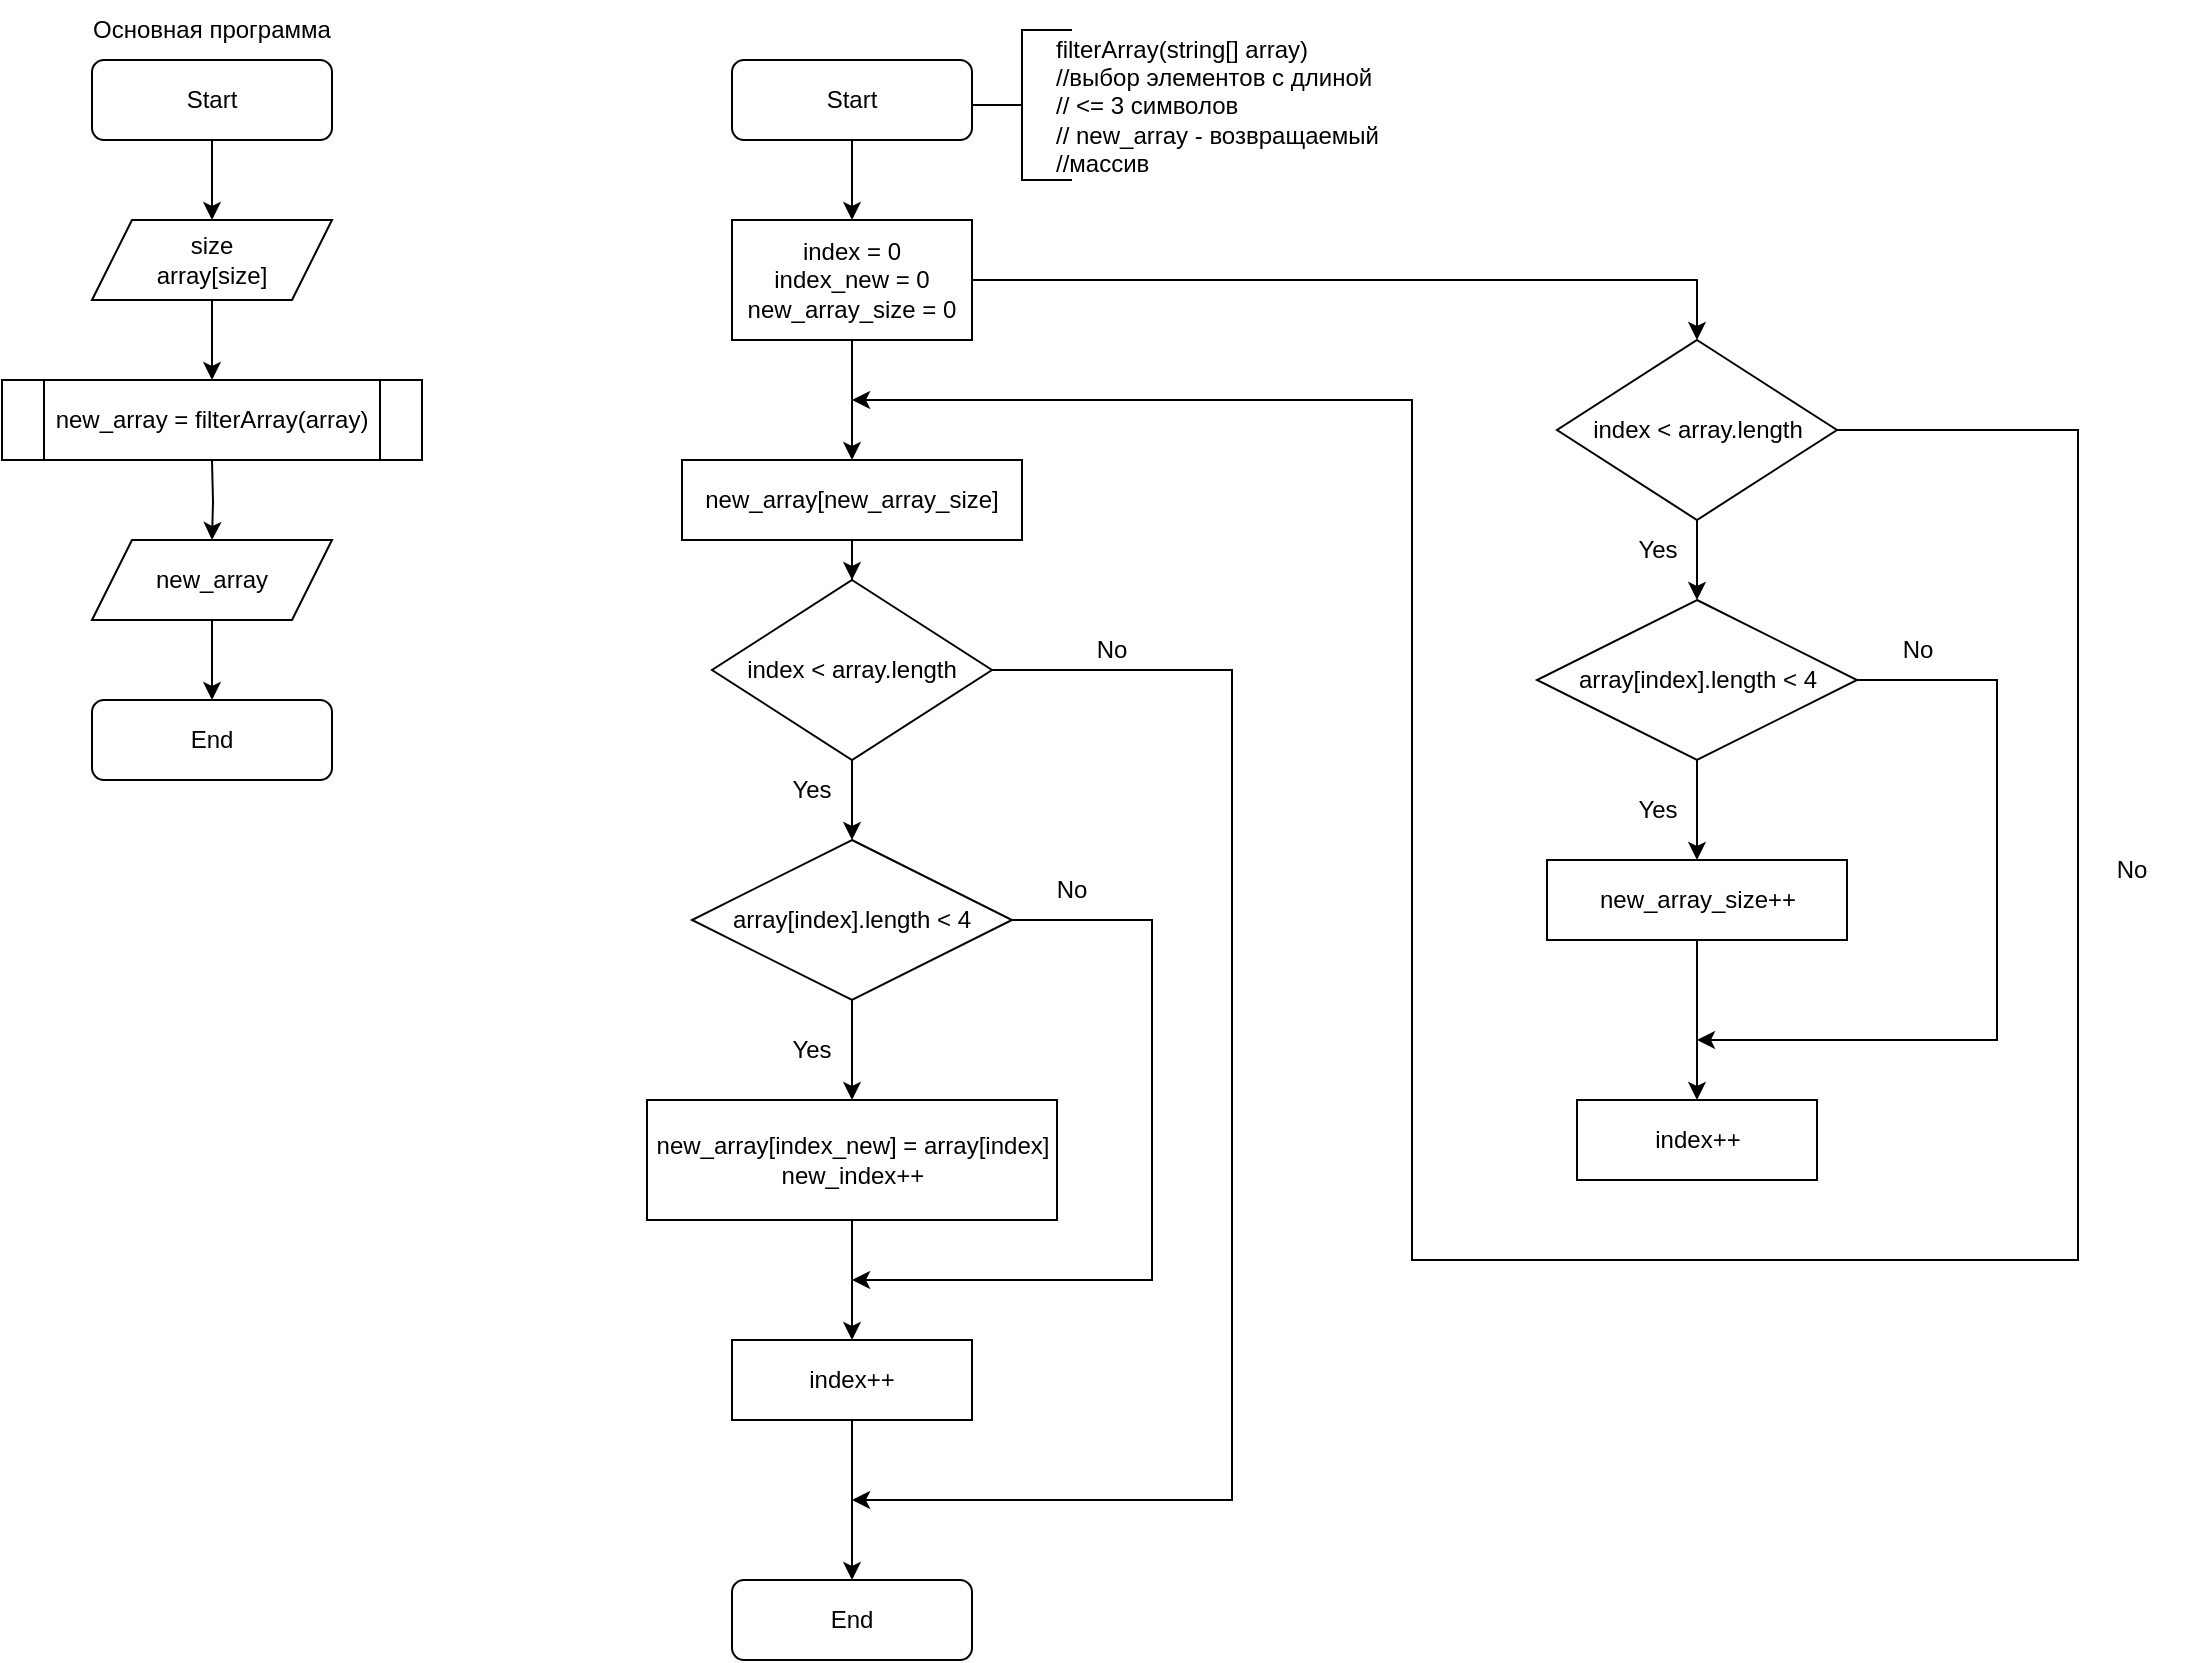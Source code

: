 <mxfile version="21.0.8" type="device"><diagram name="Страница 1" id="K0DYUl2TGPZs4xbp6sMs"><mxGraphModel dx="1434" dy="796" grid="1" gridSize="10" guides="1" tooltips="1" connect="1" arrows="1" fold="1" page="1" pageScale="1" pageWidth="1169" pageHeight="827" math="0" shadow="0"><root><mxCell id="0"/><mxCell id="1" parent="0"/><mxCell id="tzqRXwnZ9dIMLJSxcSaA-6" value="" style="edgeStyle=orthogonalEdgeStyle;rounded=0;orthogonalLoop=1;jettySize=auto;html=1;" edge="1" parent="1" source="tzqRXwnZ9dIMLJSxcSaA-1" target="tzqRXwnZ9dIMLJSxcSaA-3"><mxGeometry relative="1" as="geometry"/></mxCell><mxCell id="tzqRXwnZ9dIMLJSxcSaA-1" value="Start" style="rounded=1;whiteSpace=wrap;html=1;" vertex="1" parent="1"><mxGeometry x="70" y="40" width="120" height="40" as="geometry"/></mxCell><mxCell id="tzqRXwnZ9dIMLJSxcSaA-2" value="End" style="rounded=1;whiteSpace=wrap;html=1;" vertex="1" parent="1"><mxGeometry x="70" y="360" width="120" height="40" as="geometry"/></mxCell><mxCell id="tzqRXwnZ9dIMLJSxcSaA-7" value="" style="edgeStyle=orthogonalEdgeStyle;rounded=0;orthogonalLoop=1;jettySize=auto;html=1;" edge="1" parent="1" source="tzqRXwnZ9dIMLJSxcSaA-3"><mxGeometry relative="1" as="geometry"><mxPoint x="130" y="200" as="targetPoint"/></mxGeometry></mxCell><mxCell id="tzqRXwnZ9dIMLJSxcSaA-3" value="size&lt;br&gt;array[size]" style="shape=parallelogram;perimeter=parallelogramPerimeter;whiteSpace=wrap;html=1;fixedSize=1;" vertex="1" parent="1"><mxGeometry x="70" y="120" width="120" height="40" as="geometry"/></mxCell><mxCell id="tzqRXwnZ9dIMLJSxcSaA-8" value="" style="edgeStyle=orthogonalEdgeStyle;rounded=0;orthogonalLoop=1;jettySize=auto;html=1;" edge="1" parent="1" target="tzqRXwnZ9dIMLJSxcSaA-5"><mxGeometry relative="1" as="geometry"><mxPoint x="130" y="240" as="sourcePoint"/></mxGeometry></mxCell><mxCell id="tzqRXwnZ9dIMLJSxcSaA-9" value="" style="edgeStyle=orthogonalEdgeStyle;rounded=0;orthogonalLoop=1;jettySize=auto;html=1;" edge="1" parent="1" source="tzqRXwnZ9dIMLJSxcSaA-5" target="tzqRXwnZ9dIMLJSxcSaA-2"><mxGeometry relative="1" as="geometry"/></mxCell><mxCell id="tzqRXwnZ9dIMLJSxcSaA-5" value="new_array" style="shape=parallelogram;perimeter=parallelogramPerimeter;whiteSpace=wrap;html=1;fixedSize=1;" vertex="1" parent="1"><mxGeometry x="70" y="280" width="120" height="40" as="geometry"/></mxCell><mxCell id="tzqRXwnZ9dIMLJSxcSaA-10" value="Основная программа" style="text;html=1;strokeColor=none;fillColor=none;align=center;verticalAlign=middle;whiteSpace=wrap;rounded=0;" vertex="1" parent="1"><mxGeometry x="60" y="10" width="140" height="30" as="geometry"/></mxCell><mxCell id="tzqRXwnZ9dIMLJSxcSaA-11" value="filterArray(string[] array)&lt;br&gt;//выбор элементов с длиной&lt;br&gt;// &amp;lt;= 3 символов&lt;br&gt;// new_array - возвращаемый //массив" style="text;html=1;strokeColor=none;fillColor=none;align=left;verticalAlign=middle;whiteSpace=wrap;rounded=0;" vertex="1" parent="1"><mxGeometry x="550" y="32.5" width="170" height="60" as="geometry"/></mxCell><mxCell id="tzqRXwnZ9dIMLJSxcSaA-14" value="" style="edgeStyle=orthogonalEdgeStyle;rounded=0;orthogonalLoop=1;jettySize=auto;html=1;" edge="1" parent="1" source="tzqRXwnZ9dIMLJSxcSaA-12" target="tzqRXwnZ9dIMLJSxcSaA-13"><mxGeometry relative="1" as="geometry"/></mxCell><mxCell id="tzqRXwnZ9dIMLJSxcSaA-12" value="Start" style="rounded=1;whiteSpace=wrap;html=1;" vertex="1" parent="1"><mxGeometry x="390" y="40" width="120" height="40" as="geometry"/></mxCell><mxCell id="tzqRXwnZ9dIMLJSxcSaA-19" value="" style="edgeStyle=orthogonalEdgeStyle;rounded=0;orthogonalLoop=1;jettySize=auto;html=1;entryX=0.5;entryY=0;entryDx=0;entryDy=0;" edge="1" parent="1" source="tzqRXwnZ9dIMLJSxcSaA-13" target="tzqRXwnZ9dIMLJSxcSaA-38"><mxGeometry relative="1" as="geometry"><mxPoint x="870" y="150" as="targetPoint"/></mxGeometry></mxCell><mxCell id="tzqRXwnZ9dIMLJSxcSaA-50" value="" style="edgeStyle=orthogonalEdgeStyle;rounded=0;orthogonalLoop=1;jettySize=auto;html=1;" edge="1" parent="1" source="tzqRXwnZ9dIMLJSxcSaA-13" target="tzqRXwnZ9dIMLJSxcSaA-49"><mxGeometry relative="1" as="geometry"/></mxCell><mxCell id="tzqRXwnZ9dIMLJSxcSaA-13" value="index = 0&lt;br&gt;index_new = 0&lt;br&gt;new_array_size = 0" style="rounded=0;whiteSpace=wrap;html=1;" vertex="1" parent="1"><mxGeometry x="390" y="120" width="120" height="60" as="geometry"/></mxCell><mxCell id="tzqRXwnZ9dIMLJSxcSaA-15" value="new_array = filterArray(array)" style="shape=process;whiteSpace=wrap;html=1;backgroundOutline=1;" vertex="1" parent="1"><mxGeometry x="25" y="200" width="210" height="40" as="geometry"/></mxCell><mxCell id="tzqRXwnZ9dIMLJSxcSaA-16" value="" style="strokeWidth=1;html=1;shape=mxgraph.flowchart.annotation_2;align=left;labelPosition=right;pointerEvents=1;" vertex="1" parent="1"><mxGeometry x="510" y="25" width="50" height="75" as="geometry"/></mxCell><mxCell id="tzqRXwnZ9dIMLJSxcSaA-21" style="edgeStyle=orthogonalEdgeStyle;rounded=0;orthogonalLoop=1;jettySize=auto;html=1;exitX=1;exitY=0.5;exitDx=0;exitDy=0;" edge="1" parent="1" source="tzqRXwnZ9dIMLJSxcSaA-18"><mxGeometry relative="1" as="geometry"><mxPoint x="450" y="760" as="targetPoint"/><Array as="points"><mxPoint x="640" y="345"/><mxPoint x="640" y="760"/></Array></mxGeometry></mxCell><mxCell id="tzqRXwnZ9dIMLJSxcSaA-32" value="" style="edgeStyle=orthogonalEdgeStyle;rounded=0;orthogonalLoop=1;jettySize=auto;html=1;" edge="1" parent="1" source="tzqRXwnZ9dIMLJSxcSaA-18" target="tzqRXwnZ9dIMLJSxcSaA-24"><mxGeometry relative="1" as="geometry"/></mxCell><mxCell id="tzqRXwnZ9dIMLJSxcSaA-18" value="index &amp;lt; array.length" style="rhombus;whiteSpace=wrap;html=1;" vertex="1" parent="1"><mxGeometry x="380" y="300" width="140" height="90" as="geometry"/></mxCell><mxCell id="tzqRXwnZ9dIMLJSxcSaA-20" value="End" style="rounded=1;whiteSpace=wrap;html=1;" vertex="1" parent="1"><mxGeometry x="390" y="800" width="120" height="40" as="geometry"/></mxCell><mxCell id="tzqRXwnZ9dIMLJSxcSaA-23" value="No" style="text;html=1;strokeColor=none;fillColor=none;align=center;verticalAlign=middle;whiteSpace=wrap;rounded=0;" vertex="1" parent="1"><mxGeometry x="550" y="320" width="60" height="30" as="geometry"/></mxCell><mxCell id="tzqRXwnZ9dIMLJSxcSaA-26" value="" style="edgeStyle=orthogonalEdgeStyle;rounded=0;orthogonalLoop=1;jettySize=auto;html=1;" edge="1" parent="1" source="tzqRXwnZ9dIMLJSxcSaA-24" target="tzqRXwnZ9dIMLJSxcSaA-25"><mxGeometry relative="1" as="geometry"/></mxCell><mxCell id="tzqRXwnZ9dIMLJSxcSaA-28" style="edgeStyle=orthogonalEdgeStyle;rounded=0;orthogonalLoop=1;jettySize=auto;html=1;" edge="1" parent="1" source="tzqRXwnZ9dIMLJSxcSaA-24"><mxGeometry relative="1" as="geometry"><mxPoint x="450" y="650" as="targetPoint"/><Array as="points"><mxPoint x="600" y="470"/><mxPoint x="600" y="650"/></Array></mxGeometry></mxCell><mxCell id="tzqRXwnZ9dIMLJSxcSaA-24" value="array[index].length &amp;lt; 4" style="rhombus;whiteSpace=wrap;html=1;" vertex="1" parent="1"><mxGeometry x="370" y="430" width="160" height="80" as="geometry"/></mxCell><mxCell id="tzqRXwnZ9dIMLJSxcSaA-30" value="" style="edgeStyle=orthogonalEdgeStyle;rounded=0;orthogonalLoop=1;jettySize=auto;html=1;" edge="1" parent="1" source="tzqRXwnZ9dIMLJSxcSaA-25"><mxGeometry relative="1" as="geometry"><mxPoint x="450" y="680" as="targetPoint"/></mxGeometry></mxCell><mxCell id="tzqRXwnZ9dIMLJSxcSaA-25" value="new_array[index_new] = array[index]&lt;br&gt;new_index++" style="whiteSpace=wrap;html=1;" vertex="1" parent="1"><mxGeometry x="347.5" y="560" width="205" height="60" as="geometry"/></mxCell><mxCell id="tzqRXwnZ9dIMLJSxcSaA-27" value="Yes" style="text;html=1;strokeColor=none;fillColor=none;align=center;verticalAlign=middle;whiteSpace=wrap;rounded=0;" vertex="1" parent="1"><mxGeometry x="400" y="520" width="60" height="30" as="geometry"/></mxCell><mxCell id="tzqRXwnZ9dIMLJSxcSaA-35" value="" style="edgeStyle=orthogonalEdgeStyle;rounded=0;orthogonalLoop=1;jettySize=auto;html=1;" edge="1" parent="1" source="tzqRXwnZ9dIMLJSxcSaA-29" target="tzqRXwnZ9dIMLJSxcSaA-20"><mxGeometry relative="1" as="geometry"/></mxCell><mxCell id="tzqRXwnZ9dIMLJSxcSaA-29" value="index++" style="whiteSpace=wrap;html=1;" vertex="1" parent="1"><mxGeometry x="390" y="680" width="120" height="40" as="geometry"/></mxCell><mxCell id="tzqRXwnZ9dIMLJSxcSaA-31" value="No" style="text;html=1;strokeColor=none;fillColor=none;align=center;verticalAlign=middle;whiteSpace=wrap;rounded=0;" vertex="1" parent="1"><mxGeometry x="530" y="440" width="60" height="30" as="geometry"/></mxCell><mxCell id="tzqRXwnZ9dIMLJSxcSaA-33" value="Yes" style="text;html=1;strokeColor=none;fillColor=none;align=center;verticalAlign=middle;whiteSpace=wrap;rounded=0;" vertex="1" parent="1"><mxGeometry x="400" y="390" width="60" height="30" as="geometry"/></mxCell><mxCell id="tzqRXwnZ9dIMLJSxcSaA-36" style="edgeStyle=orthogonalEdgeStyle;rounded=0;orthogonalLoop=1;jettySize=auto;html=1;exitX=1;exitY=0.5;exitDx=0;exitDy=0;" edge="1" source="tzqRXwnZ9dIMLJSxcSaA-38" parent="1"><mxGeometry relative="1" as="geometry"><mxPoint x="450" y="210" as="targetPoint"/><Array as="points"><mxPoint x="1063" y="225"/><mxPoint x="1063" y="640"/><mxPoint x="730" y="640"/><mxPoint x="730" y="210"/></Array></mxGeometry></mxCell><mxCell id="tzqRXwnZ9dIMLJSxcSaA-37" value="" style="edgeStyle=orthogonalEdgeStyle;rounded=0;orthogonalLoop=1;jettySize=auto;html=1;" edge="1" source="tzqRXwnZ9dIMLJSxcSaA-38" target="tzqRXwnZ9dIMLJSxcSaA-42" parent="1"><mxGeometry relative="1" as="geometry"/></mxCell><mxCell id="tzqRXwnZ9dIMLJSxcSaA-38" value="index &amp;lt; array.length" style="rhombus;whiteSpace=wrap;html=1;" vertex="1" parent="1"><mxGeometry x="802.5" y="180" width="140" height="90" as="geometry"/></mxCell><mxCell id="tzqRXwnZ9dIMLJSxcSaA-39" value="No" style="text;html=1;strokeColor=none;fillColor=none;align=center;verticalAlign=middle;whiteSpace=wrap;rounded=0;" vertex="1" parent="1"><mxGeometry x="1060" y="430" width="60" height="30" as="geometry"/></mxCell><mxCell id="tzqRXwnZ9dIMLJSxcSaA-40" value="" style="edgeStyle=orthogonalEdgeStyle;rounded=0;orthogonalLoop=1;jettySize=auto;html=1;" edge="1" source="tzqRXwnZ9dIMLJSxcSaA-42" target="tzqRXwnZ9dIMLJSxcSaA-44" parent="1"><mxGeometry relative="1" as="geometry"/></mxCell><mxCell id="tzqRXwnZ9dIMLJSxcSaA-41" style="edgeStyle=orthogonalEdgeStyle;rounded=0;orthogonalLoop=1;jettySize=auto;html=1;" edge="1" source="tzqRXwnZ9dIMLJSxcSaA-42" parent="1"><mxGeometry relative="1" as="geometry"><mxPoint x="872.5" y="530" as="targetPoint"/><Array as="points"><mxPoint x="1022.5" y="350"/><mxPoint x="1022.5" y="530"/></Array></mxGeometry></mxCell><mxCell id="tzqRXwnZ9dIMLJSxcSaA-42" value="array[index].length &amp;lt; 4" style="rhombus;whiteSpace=wrap;html=1;" vertex="1" parent="1"><mxGeometry x="792.5" y="310" width="160" height="80" as="geometry"/></mxCell><mxCell id="tzqRXwnZ9dIMLJSxcSaA-43" value="" style="edgeStyle=orthogonalEdgeStyle;rounded=0;orthogonalLoop=1;jettySize=auto;html=1;" edge="1" source="tzqRXwnZ9dIMLJSxcSaA-44" parent="1"><mxGeometry relative="1" as="geometry"><mxPoint x="872.5" y="560" as="targetPoint"/></mxGeometry></mxCell><mxCell id="tzqRXwnZ9dIMLJSxcSaA-44" value="new_array_size++" style="whiteSpace=wrap;html=1;" vertex="1" parent="1"><mxGeometry x="797.5" y="440" width="150" height="40" as="geometry"/></mxCell><mxCell id="tzqRXwnZ9dIMLJSxcSaA-45" value="Yes" style="text;html=1;strokeColor=none;fillColor=none;align=center;verticalAlign=middle;whiteSpace=wrap;rounded=0;" vertex="1" parent="1"><mxGeometry x="822.5" y="400" width="60" height="30" as="geometry"/></mxCell><mxCell id="tzqRXwnZ9dIMLJSxcSaA-46" value="index++" style="whiteSpace=wrap;html=1;" vertex="1" parent="1"><mxGeometry x="812.5" y="560" width="120" height="40" as="geometry"/></mxCell><mxCell id="tzqRXwnZ9dIMLJSxcSaA-47" value="No" style="text;html=1;strokeColor=none;fillColor=none;align=center;verticalAlign=middle;whiteSpace=wrap;rounded=0;" vertex="1" parent="1"><mxGeometry x="952.5" y="320" width="60" height="30" as="geometry"/></mxCell><mxCell id="tzqRXwnZ9dIMLJSxcSaA-48" value="Yes" style="text;html=1;strokeColor=none;fillColor=none;align=center;verticalAlign=middle;whiteSpace=wrap;rounded=0;" vertex="1" parent="1"><mxGeometry x="822.5" y="270" width="60" height="30" as="geometry"/></mxCell><mxCell id="tzqRXwnZ9dIMLJSxcSaA-53" value="" style="edgeStyle=orthogonalEdgeStyle;rounded=0;orthogonalLoop=1;jettySize=auto;html=1;" edge="1" parent="1" source="tzqRXwnZ9dIMLJSxcSaA-49" target="tzqRXwnZ9dIMLJSxcSaA-18"><mxGeometry relative="1" as="geometry"/></mxCell><mxCell id="tzqRXwnZ9dIMLJSxcSaA-49" value="new_array[new_array_size]" style="whiteSpace=wrap;html=1;rounded=0;" vertex="1" parent="1"><mxGeometry x="365" y="240" width="170" height="40" as="geometry"/></mxCell></root></mxGraphModel></diagram></mxfile>